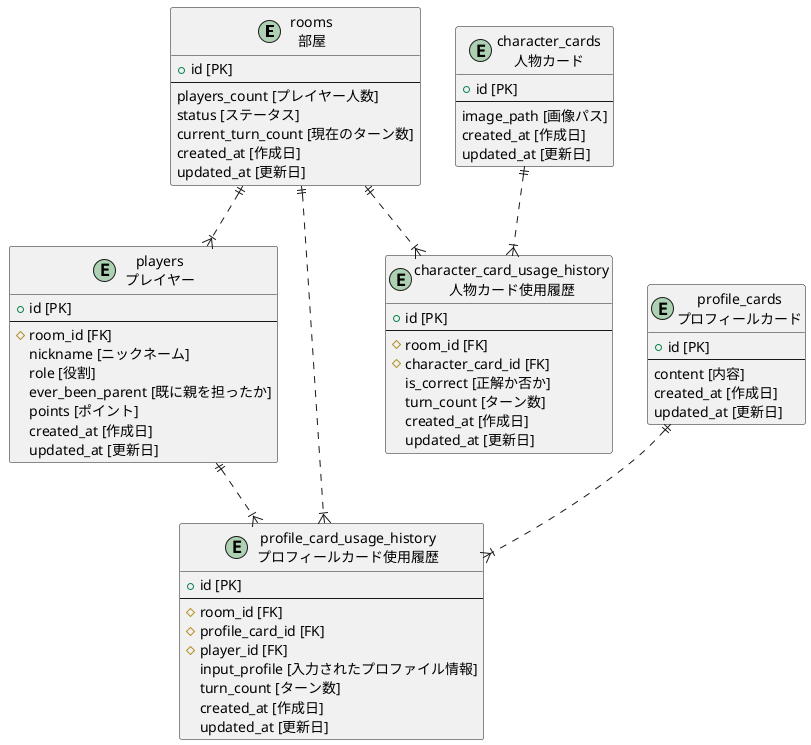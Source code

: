@startuml

entity rooms as "rooms\n部屋" {
    + id [PK]
    --
    players_count [プレイヤー人数]
    status [ステータス]
    current_turn_count [現在のターン数]
    created_at [作成日]
    updated_at [更新日]
}

entity players as "players\nプレイヤー" {
    + id [PK]
    --
    # room_id [FK]
    nickname [ニックネーム]
    role [役割]
    ever_been_parent [既に親を担ったか]
    points [ポイント]
    created_at [作成日]
    updated_at [更新日]
}

entity character_cards as "character_cards\n人物カード" {
    + id [PK]
    --
    image_path [画像パス]
    created_at [作成日]
    updated_at [更新日]
}

entity profile_cards as "profile_cards\nプロフィールカード" {
    + id [PK]
    --
    content [内容]
    created_at [作成日]
    updated_at [更新日]
}

entity character_card_usage_history as "character_card_usage_history\n人物カード使用履歴" {
    + id [PK]
    --
    # room_id [FK]
    # character_card_id [FK]
    is_correct [正解か否か]
    turn_count [ターン数]
    created_at [作成日]
    updated_at [更新日]
}

entity profile_card_usage_history as "profile_card_usage_history\nプロフィールカード使用履歴" {
    + id [PK]
    --
    # room_id [FK]
    # profile_card_id [FK]
    # player_id [FK]
    input_profile [入力されたプロファイル情報]
    turn_count [ターン数]
    created_at [作成日]
    updated_at [更新日]
}

rooms ||..|{ players
rooms ||..|{ character_card_usage_history
rooms ||..|{ profile_card_usage_history
character_cards ||..|{ character_card_usage_history
profile_cards ||..|{ profile_card_usage_history
players ||..|{ profile_card_usage_history

@enduml
